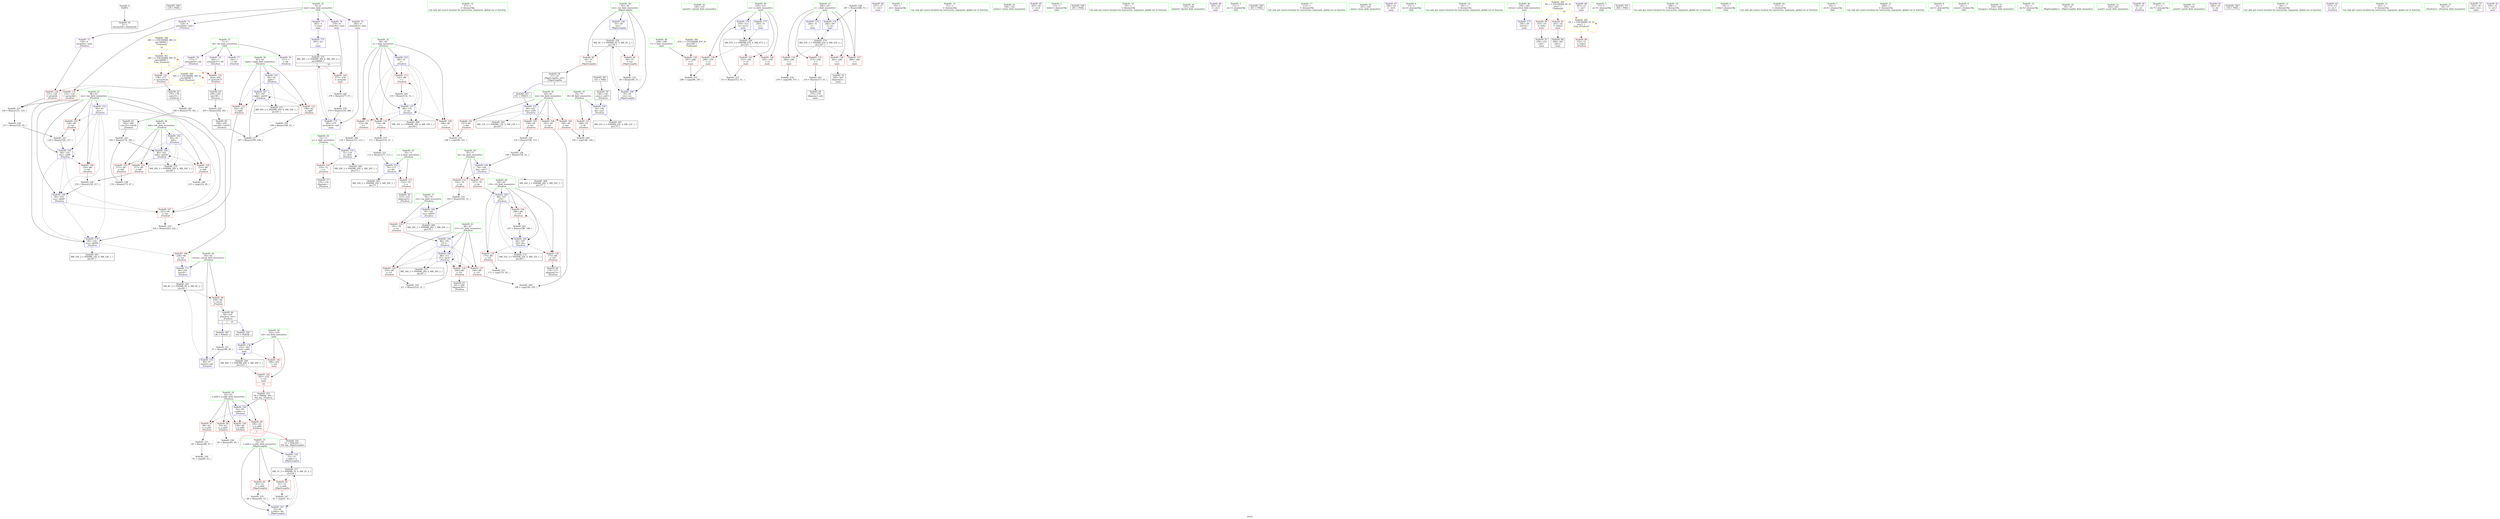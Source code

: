 digraph "SVFG" {
	label="SVFG";

	Node0x556fbc0feec0 [shape=record,color=grey,label="{NodeID: 0\nNullPtr}"];
	Node0x556fbc0feec0 -> Node0x556fbc1234c0[style=solid];
	Node0x556fbc1562d0 [shape=record,color=black,label="{NodeID: 346\n139 = PHI()\n}"];
	Node0x556fbc13d010 [shape=record,color=black,label="{NodeID: 263\nMR_14V_2 = PHI(MR_14V_8, MR_14V_1, )\npts\{67 \}\n}"];
	Node0x556fbc122000 [shape=record,color=red,label="{NodeID: 97\n89\<--62\n\<--a.addr\n_Z5solvex\n}"];
	Node0x556fbc122000 -> Node0x556fbc12f530[style=solid];
	Node0x556fbc120090 [shape=record,color=green,label="{NodeID: 14\n47\<--1\n\<--dummyObj\nCan only get source location for instruction, argument, global var or function.}"];
	Node0x556fbc122b60 [shape=record,color=red,label="{NodeID: 111\n115\<--68\n\<--i\n_Z5solvex\n}"];
	Node0x556fbc122b60 -> Node0x556fbc1305b0[style=solid];
	Node0x556fbc120e30 [shape=record,color=green,label="{NodeID: 28\n60\<--61\nretval\<--retval_field_insensitive\n_Z5solvex\n}"];
	Node0x556fbc120e30 -> Node0x556fbc121f30[style=solid];
	Node0x556fbc120e30 -> Node0x556fbc129310[style=solid];
	Node0x556fbc120e30 -> Node0x556fbc12a420[style=solid];
	Node0x556fbc127ec0 [shape=record,color=red,label="{NodeID: 125\n175\<--84\n\<--i19\n_Z5solvex\n}"];
	Node0x556fbc127ec0 -> Node0x556fbc1239d0[style=solid];
	Node0x556fbc121990 [shape=record,color=green,label="{NodeID: 42\n140\<--141\nsprintf\<--sprintf_field_insensitive\n}"];
	Node0x556fbc12e4b0 [shape=record,color=grey,label="{NodeID: 222\n112 = Binary(111, 113, )\n}"];
	Node0x556fbc12e4b0 -> Node0x556fbc129650[style=solid];
	Node0x556fbc128a20 [shape=record,color=red,label="{NodeID: 139\n296\<--250\n\<--cs\nmain\n}"];
	Node0x556fbc128a20 -> Node0x556fbc131030[style=solid];
	Node0x556fbc123690 [shape=record,color=black,label="{NodeID: 56\n31\<--54\n_Z9getLengthx_ret\<--\n_Z9getLengthx\n|{<s0>2}}"];
	Node0x556fbc123690:s0 -> Node0x556fbbe4d1a0[style=solid,color=blue];
	Node0x556fbc12f9b0 [shape=record,color=grey,label="{NodeID: 236\n287 = Binary(286, 51, )\n}"];
	Node0x556fbc12f9b0 -> Node0x556fbc12a830[style=solid];
	Node0x556fbc129580 [shape=record,color=blue,label="{NodeID: 153\n68\<--51\ni\<--\n_Z5solvex\n}"];
	Node0x556fbc129580 -> Node0x556fbc1229c0[style=dashed];
	Node0x556fbc129580 -> Node0x556fbc122a90[style=dashed];
	Node0x556fbc129580 -> Node0x556fbc122b60[style=dashed];
	Node0x556fbc129580 -> Node0x556fbc122c30[style=dashed];
	Node0x556fbc129580 -> Node0x556fbc1298c0[style=dashed];
	Node0x556fbc129580 -> Node0x556fbc13d510[style=dashed];
	Node0x556fbc1241f0 [shape=record,color=black,label="{NodeID: 70\n282\<--281\nidxprom2\<--\nmain\n}"];
	Node0x556fbc130eb0 [shape=record,color=grey,label="{NodeID: 250\n91 = cmp(90, 43, )\n}"];
	Node0x556fbc12a0e0 [shape=record,color=blue,label="{NodeID: 167\n82\<--207\nright\<--add41\n_Z5solvex\n}"];
	Node0x556fbc12a0e0 -> Node0x556fbc127c50[style=dashed];
	Node0x556fbc12a0e0 -> Node0x556fbc127d20[style=dashed];
	Node0x556fbc12a0e0 -> Node0x556fbc12a0e0[style=dashed];
	Node0x556fbc12a0e0 -> Node0x556fbc13fc10[style=dashed];
	Node0x556fbc124d50 [shape=record,color=purple,label="{NodeID: 84\n257\<--17\n\<--.str.3\nmain\n}"];
	Node0x556fbc0fed00 [shape=record,color=green,label="{NodeID: 1\n10\<--1\n.str\<--dummyObj\nGlob }"];
	Node0x556fbc1563a0 [shape=record,color=black,label="{NodeID: 347\n143 = PHI()\n}"];
	Node0x556fbc1563a0 -> Node0x556fbc123900[style=solid];
	Node0x556fbc13d510 [shape=record,color=black,label="{NodeID: 264\nMR_16V_2 = PHI(MR_16V_4, MR_16V_1, )\npts\{69 \}\n}"];
	Node0x556fbc1220d0 [shape=record,color=red,label="{NodeID: 98\n93\<--62\n\<--a.addr\n_Z5solvex\n}"];
	Node0x556fbc1220d0 -> Node0x556fbc12f0b0[style=solid];
	Node0x556fbc120190 [shape=record,color=green,label="{NodeID: 15\n51\<--1\n\<--dummyObj\nCan only get source location for instruction, argument, global var or function.}"];
	Node0x556fbc122c30 [shape=record,color=red,label="{NodeID: 112\n132\<--68\n\<--i\n_Z5solvex\n}"];
	Node0x556fbc122c30 -> Node0x556fbc12eab0[style=solid];
	Node0x556fbc120f00 [shape=record,color=green,label="{NodeID: 29\n62\<--63\na.addr\<--a.addr_field_insensitive\n_Z5solvex\n}"];
	Node0x556fbc120f00 -> Node0x556fbc122000[style=solid];
	Node0x556fbc120f00 -> Node0x556fbc1220d0[style=solid];
	Node0x556fbc120f00 -> Node0x556fbc1221a0[style=solid];
	Node0x556fbc120f00 -> Node0x556fbc122270[style=solid];
	Node0x556fbc120f00 -> Node0x556fbc129240[style=solid];
	Node0x556fbc127f90 [shape=record,color=red,label="{NodeID: 126\n186\<--84\n\<--i19\n_Z5solvex\n}"];
	Node0x556fbc127f90 -> Node0x556fbc1302b0[style=solid];
	Node0x556fbc121a90 [shape=record,color=green,label="{NodeID: 43\n144\<--145\nstrlen\<--strlen_field_insensitive\n}"];
	Node0x556fbc12e630 [shape=record,color=grey,label="{NodeID: 223\n313 = Binary(312, 51, )\n}"];
	Node0x556fbc12e630 -> Node0x556fbc12aaa0[style=solid];
	Node0x556fbc128af0 [shape=record,color=red,label="{NodeID: 140\n305\<--250\n\<--cs\nmain\n}"];
	Node0x556fbc123760 [shape=record,color=black,label="{NodeID: 57\n119\<--118\nidxprom\<--\n_Z5solvex\n}"];
	Node0x556fbc12fb30 [shape=record,color=grey,label="{NodeID: 237\n111 = Binary(110, 51, )\n}"];
	Node0x556fbc12fb30 -> Node0x556fbc12e4b0[style=solid];
	Node0x556fbc129650 [shape=record,color=blue,label="{NodeID: 154\n70\<--112\nx\<--div\n_Z5solvex\n}"];
	Node0x556fbc129650 -> Node0x556fbc122d00[style=dashed];
	Node0x556fbc129650 -> Node0x556fbc129650[style=dashed];
	Node0x556fbc129650 -> Node0x556fbc13da10[style=dashed];
	Node0x556fbc1242c0 [shape=record,color=purple,label="{NodeID: 71\n120\<--4\narrayidx\<--nine\n_Z5solvex\n}"];
	Node0x556fbc1242c0 -> Node0x556fbc1282d0[style=solid];
	Node0x556fbc131030 [shape=record,color=grey,label="{NodeID: 251\n298 = cmp(296, 297, )\n}"];
	Node0x556fbc12a1b0 [shape=record,color=blue,label="{NodeID: 168\n86\<--211\ni31\<--inc43\n_Z5solvex\n}"];
	Node0x556fbc12a1b0 -> Node0x556fbc128060[style=dashed];
	Node0x556fbc12a1b0 -> Node0x556fbc128130[style=dashed];
	Node0x556fbc12a1b0 -> Node0x556fbc128200[style=dashed];
	Node0x556fbc12a1b0 -> Node0x556fbc12a1b0[style=dashed];
	Node0x556fbc12a1b0 -> Node0x556fbc140610[style=dashed];
	Node0x556fbc124e20 [shape=record,color=purple,label="{NodeID: 85\n262\<--20\n\<--.str.4\nmain\n}"];
	Node0x556fbc111cb0 [shape=record,color=green,label="{NodeID: 2\n12\<--1\nstderr\<--dummyObj\nGlob }"];
	Node0x556fbc156470 [shape=record,color=black,label="{NodeID: 348\n291 = PHI()\n}"];
	Node0x556fbc13da10 [shape=record,color=black,label="{NodeID: 265\nMR_18V_2 = PHI(MR_18V_3, MR_18V_1, )\npts\{71 \}\n}"];
	Node0x556fbc1221a0 [shape=record,color=red,label="{NodeID: 99\n100\<--62\n\<--a.addr\n_Z5solvex\n|{<s0>2}}"];
	Node0x556fbc1221a0:s0 -> Node0x556fbc1568e0[style=solid,color=red];
	Node0x556fbc120290 [shape=record,color=green,label="{NodeID: 16\n95\<--1\n\<--dummyObj\nCan only get source location for instruction, argument, global var or function.}"];
	Node0x556fbc122d00 [shape=record,color=red,label="{NodeID: 113\n122\<--70\n\<--x\n_Z5solvex\n}"];
	Node0x556fbc122d00 -> Node0x556fbc123830[style=solid];
	Node0x556fbc120fd0 [shape=record,color=green,label="{NodeID: 30\n64\<--65\nlen\<--len_field_insensitive\n_Z5solvex\n}"];
	Node0x556fbc120fd0 -> Node0x556fbc122340[style=solid];
	Node0x556fbc120fd0 -> Node0x556fbc122410[style=solid];
	Node0x556fbc120fd0 -> Node0x556fbc1224e0[style=solid];
	Node0x556fbc120fd0 -> Node0x556fbc1225b0[style=solid];
	Node0x556fbc120fd0 -> Node0x556fbc1293e0[style=solid];
	Node0x556fbc128060 [shape=record,color=red,label="{NodeID: 127\n194\<--86\n\<--i31\n_Z5solvex\n}"];
	Node0x556fbc128060 -> Node0x556fbc130d30[style=solid];
	Node0x556fbc121b90 [shape=record,color=green,label="{NodeID: 44\n155\<--156\nfprintf\<--fprintf_field_insensitive\n}"];
	Node0x556fbc12e7b0 [shape=record,color=grey,label="{NodeID: 224\n199 = Binary(198, 47, )\n}"];
	Node0x556fbc12e7b0 -> Node0x556fbc12dd30[style=solid];
	Node0x556fbc128bc0 [shape=record,color=red,label="{NodeID: 141\n312\<--250\n\<--cs\nmain\n}"];
	Node0x556fbc128bc0 -> Node0x556fbc12e630[style=solid];
	Node0x556fbc123830 [shape=record,color=black,label="{NodeID: 58\n123\<--122\nidxprom5\<--\n_Z5solvex\n}"];
	Node0x556fbc12fcb0 [shape=record,color=grey,label="{NodeID: 238\n174 = Binary(173, 47, )\n}"];
	Node0x556fbc12fcb0 -> Node0x556fbc130430[style=solid];
	Node0x556fbc129720 [shape=record,color=blue,label="{NodeID: 155\n72\<--116\ny\<--div4\n_Z5solvex\n}"];
	Node0x556fbc129720 -> Node0x556fbc122dd0[style=dashed];
	Node0x556fbc129720 -> Node0x556fbc129720[style=dashed];
	Node0x556fbc129720 -> Node0x556fbc13df10[style=dashed];
	Node0x556fbc124390 [shape=record,color=purple,label="{NodeID: 72\n124\<--4\narrayidx6\<--nine\n_Z5solvex\n}"];
	Node0x556fbc124390 -> Node0x556fbc1283a0[style=solid];
	Node0x556fbc126760 [shape=record,color=grey,label="{NodeID: 252\n108 = cmp(106, 107, )\n}"];
	Node0x556fbc12a280 [shape=record,color=blue,label="{NodeID: 169\n66\<--219\nres\<--add47\n_Z5solvex\n}"];
	Node0x556fbc12a280 -> Node0x556fbc122820[style=dashed];
	Node0x556fbc12a280 -> Node0x556fbc12a350[style=dashed];
	Node0x556fbc124ef0 [shape=record,color=purple,label="{NodeID: 86\n263\<--22\n\<--.str.5\nmain\n}"];
	Node0x556fbc111d40 [shape=record,color=green,label="{NodeID: 3\n13\<--1\n.str.1\<--dummyObj\nGlob }"];
	Node0x556fbc156540 [shape=record,color=black,label="{NodeID: 349\n301 = PHI()\n}"];
	Node0x556fbc13df10 [shape=record,color=black,label="{NodeID: 266\nMR_20V_2 = PHI(MR_20V_3, MR_20V_1, )\npts\{73 \}\n}"];
	Node0x556fbc122270 [shape=record,color=red,label="{NodeID: 100\n136\<--62\n\<--a.addr\n_Z5solvex\n}"];
	Node0x556fbc120390 [shape=record,color=green,label="{NodeID: 17\n113\<--1\n\<--dummyObj\nCan only get source location for instruction, argument, global var or function.}"];
	Node0x556fbc122dd0 [shape=record,color=red,label="{NodeID: 114\n118\<--72\n\<--y\n_Z5solvex\n}"];
	Node0x556fbc122dd0 -> Node0x556fbc123760[style=solid];
	Node0x556fbc1210a0 [shape=record,color=green,label="{NodeID: 31\n66\<--67\nres\<--res_field_insensitive\n_Z5solvex\n}"];
	Node0x556fbc1210a0 -> Node0x556fbc122680[style=solid];
	Node0x556fbc1210a0 -> Node0x556fbc122750[style=solid];
	Node0x556fbc1210a0 -> Node0x556fbc122820[style=solid];
	Node0x556fbc1210a0 -> Node0x556fbc1228f0[style=solid];
	Node0x556fbc1210a0 -> Node0x556fbc1294b0[style=solid];
	Node0x556fbc1210a0 -> Node0x556fbc1297f0[style=solid];
	Node0x556fbc1210a0 -> Node0x556fbc12a280[style=solid];
	Node0x556fbc1210a0 -> Node0x556fbc12a350[style=solid];
	Node0x556fbc128130 [shape=record,color=red,label="{NodeID: 128\n200\<--86\n\<--i31\n_Z5solvex\n}"];
	Node0x556fbc128130 -> Node0x556fbc123c40[style=solid];
	Node0x556fbc121c90 [shape=record,color=green,label="{NodeID: 45\n241\<--242\nmain\<--main_field_insensitive\n}"];
	Node0x556fbc145890 [shape=record,color=yellow,style=double,label="{NodeID: 308\n38V_1 = ENCHI(MR_38V_0)\npts\{90000 \}\nFun[main]|{<s0>10}}"];
	Node0x556fbc145890:s0 -> Node0x556fbc145240[style=dashed,color=red];
	Node0x556fbc12e930 [shape=record,color=grey,label="{NodeID: 225\n129 = Binary(128, 127, )\n}"];
	Node0x556fbc12e930 -> Node0x556fbc1297f0[style=solid];
	Node0x556fbc128c90 [shape=record,color=red,label="{NodeID: 142\n302\<--252\n\<--sol\nmain\n|{<s0>10}}"];
	Node0x556fbc128c90:s0 -> Node0x556fbc156a50[style=solid,color=red];
	Node0x556fbc123900 [shape=record,color=black,label="{NodeID: 59\n146\<--143\nconv\<--call11\n_Z5solvex\n}"];
	Node0x556fbc123900 -> Node0x556fbc129990[style=solid];
	Node0x556fbc12fe30 [shape=record,color=grey,label="{NodeID: 239\n279 = Binary(278, 280, )\n}"];
	Node0x556fbc12fe30 -> Node0x556fbc12a760[style=solid];
	Node0x556fbc1297f0 [shape=record,color=blue,label="{NodeID: 156\n66\<--129\nres\<--add9\n_Z5solvex\n}"];
	Node0x556fbc1297f0 -> Node0x556fbc122680[style=dashed];
	Node0x556fbc1297f0 -> Node0x556fbc122750[style=dashed];
	Node0x556fbc1297f0 -> Node0x556fbc122820[style=dashed];
	Node0x556fbc1297f0 -> Node0x556fbc1297f0[style=dashed];
	Node0x556fbc1297f0 -> Node0x556fbc12a280[style=dashed];
	Node0x556fbc1297f0 -> Node0x556fbc12a350[style=dashed];
	Node0x556fbc124460 [shape=record,color=purple,label="{NodeID: 73\n265\<--4\n\<--nine\nmain\n}"];
	Node0x556fbc124460 -> Node0x556fbc12a5c0[style=solid];
	Node0x556fbc1268e0 [shape=record,color=grey,label="{NodeID: 253\n171 = cmp(170, 39, )\n}"];
	Node0x556fbc12a350 [shape=record,color=blue,label="{NodeID: 170\n66\<--224\nres\<--add49\n_Z5solvex\n}"];
	Node0x556fbc12a350 -> Node0x556fbc1228f0[style=dashed];
	Node0x556fbc12a350 -> Node0x556fbc13d010[style=dashed];
	Node0x556fbc124fc0 [shape=record,color=purple,label="{NodeID: 87\n290\<--25\n\<--.str.6\nmain\n}"];
	Node0x556fbc110510 [shape=record,color=green,label="{NodeID: 4\n15\<--1\n.str.2\<--dummyObj\nGlob }"];
	Node0x556fbc156610 [shape=record,color=black,label="{NodeID: 350\n303 = PHI(58, )\n}"];
	Node0x556fbc156610 -> Node0x556fbc12a9d0[style=solid];
	Node0x556fbc13e410 [shape=record,color=black,label="{NodeID: 267\nMR_22V_2 = PHI(MR_22V_3, MR_22V_1, )\npts\{75 \}\n}"];
	Node0x556fbc122340 [shape=record,color=red,label="{NodeID: 101\n107\<--64\n\<--len\n_Z5solvex\n}"];
	Node0x556fbc122340 -> Node0x556fbc126760[style=solid];
	Node0x556fbc120490 [shape=record,color=green,label="{NodeID: 18\n181\<--1\n\<--dummyObj\nCan only get source location for instruction, argument, global var or function.}"];
	Node0x556fbc122ea0 [shape=record,color=red,label="{NodeID: 115\n148\<--74\n\<--lll\n_Z5solvex\n}"];
	Node0x556fbc122ea0 -> Node0x556fbc130bb0[style=solid];
	Node0x556fbc121170 [shape=record,color=green,label="{NodeID: 32\n68\<--69\ni\<--i_field_insensitive\n_Z5solvex\n}"];
	Node0x556fbc121170 -> Node0x556fbc1229c0[style=solid];
	Node0x556fbc121170 -> Node0x556fbc122a90[style=solid];
	Node0x556fbc121170 -> Node0x556fbc122b60[style=solid];
	Node0x556fbc121170 -> Node0x556fbc122c30[style=solid];
	Node0x556fbc121170 -> Node0x556fbc129580[style=solid];
	Node0x556fbc121170 -> Node0x556fbc1298c0[style=solid];
	Node0x556fbc128200 [shape=record,color=red,label="{NodeID: 129\n210\<--86\n\<--i31\n_Z5solvex\n}"];
	Node0x556fbc128200 -> Node0x556fbc12dbb0[style=solid];
	Node0x556fbc121d90 [shape=record,color=green,label="{NodeID: 46\n244\<--245\nretval\<--retval_field_insensitive\nmain\n}"];
	Node0x556fbc121d90 -> Node0x556fbc12a4f0[style=solid];
	Node0x556fbc145970 [shape=record,color=yellow,style=double,label="{NodeID: 309\n6V_1 = ENCHI(MR_6V_0)\npts\{1 \}\nFun[main]|{|<s2>10}}"];
	Node0x556fbc145970 -> Node0x556fbc125230[style=dashed];
	Node0x556fbc145970 -> Node0x556fbc125300[style=dashed];
	Node0x556fbc145970:s2 -> Node0x556fbc144410[style=dashed,color=red];
	Node0x556fbc12eab0 [shape=record,color=grey,label="{NodeID: 226\n133 = Binary(132, 51, )\n}"];
	Node0x556fbc12eab0 -> Node0x556fbc1298c0[style=solid];
	Node0x556fbc128d60 [shape=record,color=red,label="{NodeID: 143\n306\<--252\n\<--sol\nmain\n}"];
	Node0x556fbc1239d0 [shape=record,color=black,label="{NodeID: 60\n176\<--175\nidxprom23\<--\n_Z5solvex\n}"];
	Node0x556fbc12ffb0 [shape=record,color=grey,label="{NodeID: 240\n278 = Binary(277, 47, )\n}"];
	Node0x556fbc12ffb0 -> Node0x556fbc12fe30[style=solid];
	Node0x556fbc1298c0 [shape=record,color=blue,label="{NodeID: 157\n68\<--133\ni\<--inc\n_Z5solvex\n}"];
	Node0x556fbc1298c0 -> Node0x556fbc1229c0[style=dashed];
	Node0x556fbc1298c0 -> Node0x556fbc122a90[style=dashed];
	Node0x556fbc1298c0 -> Node0x556fbc122b60[style=dashed];
	Node0x556fbc1298c0 -> Node0x556fbc122c30[style=dashed];
	Node0x556fbc1298c0 -> Node0x556fbc1298c0[style=dashed];
	Node0x556fbc1298c0 -> Node0x556fbc13d510[style=dashed];
	Node0x556fbc124530 [shape=record,color=purple,label="{NodeID: 74\n276\<--4\narrayidx\<--nine\nmain\n}"];
	Node0x556fbc124530 -> Node0x556fbc128e30[style=solid];
	Node0x556fbc126a60 [shape=record,color=grey,label="{NodeID: 254\n270 = cmp(269, 271, )\n}"];
	Node0x556fbc12a420 [shape=record,color=blue,label="{NodeID: 171\n60\<--226\nretval\<--\n_Z5solvex\n}"];
	Node0x556fbc12a420 -> Node0x556fbc13c610[style=dashed];
	Node0x556fbc125090 [shape=record,color=purple,label="{NodeID: 88\n307\<--27\n\<--.str.7\nmain\n}"];
	Node0x556fbc1105a0 [shape=record,color=green,label="{NodeID: 5\n17\<--1\n.str.3\<--dummyObj\nGlob }"];
	Node0x556fbc156810 [shape=record,color=black,label="{NodeID: 351\n308 = PHI()\n}"];
	Node0x556fbc13f120 [shape=record,color=black,label="{NodeID: 268\nMR_24V_2 = PHI(MR_24V_3, MR_24V_1, )\npts\{77 \}\n}"];
	Node0x556fbc122410 [shape=record,color=red,label="{NodeID: 102\n149\<--64\n\<--len\n_Z5solvex\n}"];
	Node0x556fbc122410 -> Node0x556fbc130bb0[style=solid];
	Node0x556fbc120590 [shape=record,color=green,label="{NodeID: 19\n188\<--1\n\<--dummyObj\nCan only get source location for instruction, argument, global var or function.}"];
	Node0x556fbc127770 [shape=record,color=red,label="{NodeID: 116\n162\<--76\n\<--lm\n_Z5solvex\n}"];
	Node0x556fbc127770 -> Node0x556fbc12f230[style=solid];
	Node0x556fbc121240 [shape=record,color=green,label="{NodeID: 33\n70\<--71\nx\<--x_field_insensitive\n_Z5solvex\n}"];
	Node0x556fbc121240 -> Node0x556fbc122d00[style=solid];
	Node0x556fbc121240 -> Node0x556fbc129650[style=solid];
	Node0x556fbc1282d0 [shape=record,color=red,label="{NodeID: 130\n121\<--120\n\<--arrayidx\n_Z5solvex\n}"];
	Node0x556fbc1282d0 -> Node0x556fbc12ec30[style=solid];
	Node0x556fbc121e60 [shape=record,color=green,label="{NodeID: 47\n246\<--247\ni\<--i_field_insensitive\nmain\n}"];
	Node0x556fbc121e60 -> Node0x556fbc128610[style=solid];
	Node0x556fbc121e60 -> Node0x556fbc1286e0[style=solid];
	Node0x556fbc121e60 -> Node0x556fbc1287b0[style=solid];
	Node0x556fbc121e60 -> Node0x556fbc128880[style=solid];
	Node0x556fbc121e60 -> Node0x556fbc12a690[style=solid];
	Node0x556fbc121e60 -> Node0x556fbc12a830[style=solid];
	Node0x556fbc12ec30 [shape=record,color=grey,label="{NodeID: 227\n126 = Binary(121, 125, )\n}"];
	Node0x556fbc12ec30 -> Node0x556fbc12ef30[style=solid];
	Node0x556fbc128e30 [shape=record,color=red,label="{NodeID: 144\n277\<--276\n\<--arrayidx\nmain\n}"];
	Node0x556fbc128e30 -> Node0x556fbc12ffb0[style=solid];
	Node0x556fbc123aa0 [shape=record,color=black,label="{NodeID: 61\n179\<--178\nconv25\<--\n_Z5solvex\n}"];
	Node0x556fbc123aa0 -> Node0x556fbc130730[style=solid];
	Node0x556fbc130130 [shape=record,color=grey,label="{NodeID: 241\n274 = Binary(273, 51, )\n}"];
	Node0x556fbc130130 -> Node0x556fbc124120[style=solid];
	Node0x556fbc129990 [shape=record,color=blue,label="{NodeID: 158\n74\<--146\nlll\<--conv\n_Z5solvex\n}"];
	Node0x556fbc129990 -> Node0x556fbc122ea0[style=dashed];
	Node0x556fbc129990 -> Node0x556fbc13e410[style=dashed];
	Node0x556fbc124600 [shape=record,color=purple,label="{NodeID: 75\n283\<--4\narrayidx3\<--nine\nmain\n}"];
	Node0x556fbc124600 -> Node0x556fbc12a760[style=solid];
	Node0x556fbc12a4f0 [shape=record,color=blue,label="{NodeID: 172\n244\<--39\nretval\<--\nmain\n}"];
	Node0x556fbc125160 [shape=record,color=red,label="{NodeID: 89\n152\<--12\n\<--stderr\n_Z5solvex\n}"];
	Node0x556fbc11f180 [shape=record,color=green,label="{NodeID: 6\n19\<--1\nstdin\<--dummyObj\nGlob }"];
	Node0x556fbc1568e0 [shape=record,color=black,label="{NodeID: 352\n32 = PHI(100, )\n0th arg _Z9getLengthx }"];
	Node0x556fbc1568e0 -> Node0x556fbc128f00[style=solid];
	Node0x556fbc13f210 [shape=record,color=black,label="{NodeID: 269\nMR_26V_2 = PHI(MR_26V_3, MR_26V_1, )\npts\{79 \}\n}"];
	Node0x556fbc1224e0 [shape=record,color=red,label="{NodeID: 103\n158\<--64\n\<--len\n_Z5solvex\n}"];
	Node0x556fbc1224e0 -> Node0x556fbc12edb0[style=solid];
	Node0x556fbc120690 [shape=record,color=green,label="{NodeID: 20\n271\<--1\n\<--dummyObj\nCan only get source location for instruction, argument, global var or function.}"];
	Node0x556fbc127840 [shape=record,color=red,label="{NodeID: 117\n167\<--76\n\<--lm\n_Z5solvex\n}"];
	Node0x556fbc127840 -> Node0x556fbc129da0[style=solid];
	Node0x556fbc121310 [shape=record,color=green,label="{NodeID: 34\n72\<--73\ny\<--y_field_insensitive\n_Z5solvex\n}"];
	Node0x556fbc121310 -> Node0x556fbc122dd0[style=solid];
	Node0x556fbc121310 -> Node0x556fbc129720[style=solid];
	Node0x556fbc1283a0 [shape=record,color=red,label="{NodeID: 131\n125\<--124\n\<--arrayidx6\n_Z5solvex\n}"];
	Node0x556fbc1283a0 -> Node0x556fbc12ec30[style=solid];
	Node0x556fbc122f50 [shape=record,color=green,label="{NodeID: 48\n248\<--249\nT\<--T_field_insensitive\nmain\n}"];
	Node0x556fbc122f50 -> Node0x556fbc128950[style=solid];
	Node0x556fbc12edb0 [shape=record,color=grey,label="{NodeID: 228\n159 = Binary(158, 113, )\n}"];
	Node0x556fbc12edb0 -> Node0x556fbc12f6b0[style=solid];
	Node0x556fbc128f00 [shape=record,color=blue,label="{NodeID: 145\n33\<--32\nx.addr\<--x\n_Z9getLengthx\n}"];
	Node0x556fbc128f00 -> Node0x556fbc13b210[style=dashed];
	Node0x556fbc123b70 [shape=record,color=black,label="{NodeID: 62\n182\<--180\nconv27\<--sub26\n_Z5solvex\n}"];
	Node0x556fbc123b70 -> Node0x556fbc130430[style=solid];
	Node0x556fbc1302b0 [shape=record,color=grey,label="{NodeID: 242\n187 = Binary(186, 188, )\n}"];
	Node0x556fbc1302b0 -> Node0x556fbc129f40[style=solid];
	Node0x556fbc129a60 [shape=record,color=blue,label="{NodeID: 159\n76\<--160\nlm\<--sub17\n_Z5solvex\n}"];
	Node0x556fbc129a60 -> Node0x556fbc127770[style=dashed];
	Node0x556fbc129a60 -> Node0x556fbc127840[style=dashed];
	Node0x556fbc129a60 -> Node0x556fbc13f120[style=dashed];
	Node0x556fbc1246d0 [shape=record,color=purple,label="{NodeID: 76\n137\<--7\n\<--dd\n_Z5solvex\n}"];
	Node0x556fbc12a5c0 [shape=record,color=blue,label="{NodeID: 173\n265\<--43\n\<--\nmain\n}"];
	Node0x556fbc12a5c0 -> Node0x556fbc141010[style=dashed];
	Node0x556fbc125230 [shape=record,color=red,label="{NodeID: 90\n255\<--19\n\<--stdin\nmain\n}"];
	Node0x556fbc125230 -> Node0x556fbc123f80[style=solid];
	Node0x556fbc11f210 [shape=record,color=green,label="{NodeID: 7\n20\<--1\n.str.4\<--dummyObj\nGlob }"];
	Node0x556fbc156a50 [shape=record,color=black,label="{NodeID: 353\n59 = PHI(94, 302, )\n0th arg _Z5solvex }"];
	Node0x556fbc156a50 -> Node0x556fbc129240[style=solid];
	Node0x556fbc13f710 [shape=record,color=black,label="{NodeID: 270\nMR_28V_2 = PHI(MR_28V_4, MR_28V_1, )\npts\{81 \}\n}"];
	Node0x556fbc1225b0 [shape=record,color=red,label="{NodeID: 104\n195\<--64\n\<--len\n_Z5solvex\n}"];
	Node0x556fbc1225b0 -> Node0x556fbc130d30[style=solid];
	Node0x556fbc120790 [shape=record,color=green,label="{NodeID: 21\n280\<--1\n\<--dummyObj\nCan only get source location for instruction, argument, global var or function.}"];
	Node0x556fbc127910 [shape=record,color=red,label="{NodeID: 118\n191\<--78\n\<--rm\n_Z5solvex\n}"];
	Node0x556fbc127910 -> Node0x556fbc12a010[style=solid];
	Node0x556fbc1213e0 [shape=record,color=green,label="{NodeID: 35\n74\<--75\nlll\<--lll_field_insensitive\n_Z5solvex\n}"];
	Node0x556fbc1213e0 -> Node0x556fbc122ea0[style=solid];
	Node0x556fbc1213e0 -> Node0x556fbc129990[style=solid];
	Node0x556fbc128470 [shape=record,color=red,label="{NodeID: 132\n178\<--177\n\<--arrayidx24\n_Z5solvex\n}"];
	Node0x556fbc128470 -> Node0x556fbc123aa0[style=solid];
	Node0x556fbc123020 [shape=record,color=green,label="{NodeID: 49\n250\<--251\ncs\<--cs_field_insensitive\nmain\n}"];
	Node0x556fbc123020 -> Node0x556fbc128a20[style=solid];
	Node0x556fbc123020 -> Node0x556fbc128af0[style=solid];
	Node0x556fbc123020 -> Node0x556fbc128bc0[style=solid];
	Node0x556fbc123020 -> Node0x556fbc12a900[style=solid];
	Node0x556fbc123020 -> Node0x556fbc12aaa0[style=solid];
	Node0x556fbc12ef30 [shape=record,color=grey,label="{NodeID: 229\n127 = Binary(126, 95, )\n}"];
	Node0x556fbc12ef30 -> Node0x556fbc12e930[style=solid];
	Node0x556fbc128fd0 [shape=record,color=blue,label="{NodeID: 146\n35\<--39\nres\<--\n_Z9getLengthx\n}"];
	Node0x556fbc128fd0 -> Node0x556fbc13b710[style=dashed];
	Node0x556fbc123c40 [shape=record,color=black,label="{NodeID: 63\n201\<--200\nidxprom36\<--\n_Z5solvex\n}"];
	Node0x556fbc130430 [shape=record,color=grey,label="{NodeID: 243\n183 = Binary(174, 182, )\n}"];
	Node0x556fbc130430 -> Node0x556fbc129e70[style=solid];
	Node0x556fbc129b30 [shape=record,color=blue,label="{NodeID: 160\n78\<--163\nrm\<--add18\n_Z5solvex\n}"];
	Node0x556fbc129b30 -> Node0x556fbc127910[style=dashed];
	Node0x556fbc129b30 -> Node0x556fbc13f210[style=dashed];
	Node0x556fbc1247a0 [shape=record,color=purple,label="{NodeID: 77\n142\<--7\n\<--dd\n_Z5solvex\n}"];
	Node0x556fbc13b210 [shape=record,color=black,label="{NodeID: 257\nMR_2V_3 = PHI(MR_2V_4, MR_2V_2, )\npts\{34 \}\n}"];
	Node0x556fbc13b210 -> Node0x556fbc1253d0[style=dashed];
	Node0x556fbc13b210 -> Node0x556fbc1254a0[style=dashed];
	Node0x556fbc13b210 -> Node0x556fbc1290a0[style=dashed];
	Node0x556fbc12a690 [shape=record,color=blue,label="{NodeID: 174\n246\<--51\ni\<--\nmain\n}"];
	Node0x556fbc12a690 -> Node0x556fbc140b10[style=dashed];
	Node0x556fbc125300 [shape=record,color=red,label="{NodeID: 91\n261\<--24\n\<--stdout\nmain\n}"];
	Node0x556fbc125300 -> Node0x556fbc124050[style=solid];
	Node0x556fbc11f4c0 [shape=record,color=green,label="{NodeID: 8\n22\<--1\n.str.5\<--dummyObj\nGlob }"];
	Node0x556fbc13fc10 [shape=record,color=black,label="{NodeID: 271\nMR_30V_2 = PHI(MR_30V_4, MR_30V_1, )\npts\{83 \}\n}"];
	Node0x556fbc122680 [shape=record,color=red,label="{NodeID: 105\n128\<--66\n\<--res\n_Z5solvex\n}"];
	Node0x556fbc122680 -> Node0x556fbc12e930[style=solid];
	Node0x556fbc120890 [shape=record,color=green,label="{NodeID: 22\n4\<--6\nnine\<--nine_field_insensitive\nGlob }"];
	Node0x556fbc120890 -> Node0x556fbc1242c0[style=solid];
	Node0x556fbc120890 -> Node0x556fbc124390[style=solid];
	Node0x556fbc120890 -> Node0x556fbc124460[style=solid];
	Node0x556fbc120890 -> Node0x556fbc124530[style=solid];
	Node0x556fbc120890 -> Node0x556fbc124600[style=solid];
	Node0x556fbc144410 [shape=record,color=yellow,style=double,label="{NodeID: 285\n6V_1 = ENCHI(MR_6V_0)\npts\{1 \}\nFun[_Z5solvex]|{|<s1>1}}"];
	Node0x556fbc144410 -> Node0x556fbc125160[style=dashed];
	Node0x556fbc144410:s1 -> Node0x556fbc144410[style=dashed,color=red];
	Node0x556fbc1279e0 [shape=record,color=red,label="{NodeID: 119\n173\<--80\n\<--left\n_Z5solvex\n}"];
	Node0x556fbc1279e0 -> Node0x556fbc12fcb0[style=solid];
	Node0x556fbc1214b0 [shape=record,color=green,label="{NodeID: 36\n76\<--77\nlm\<--lm_field_insensitive\n_Z5solvex\n}"];
	Node0x556fbc1214b0 -> Node0x556fbc127770[style=solid];
	Node0x556fbc1214b0 -> Node0x556fbc127840[style=solid];
	Node0x556fbc1214b0 -> Node0x556fbc129a60[style=solid];
	Node0x556fbc12dbb0 [shape=record,color=grey,label="{NodeID: 216\n211 = Binary(210, 51, )\n}"];
	Node0x556fbc12dbb0 -> Node0x556fbc12a1b0[style=solid];
	Node0x556fbc128540 [shape=record,color=red,label="{NodeID: 133\n203\<--202\n\<--arrayidx37\n_Z5solvex\n}"];
	Node0x556fbc128540 -> Node0x556fbc123d10[style=solid];
	Node0x556fbc1230f0 [shape=record,color=green,label="{NodeID: 50\n252\<--253\nsol\<--sol_field_insensitive\nmain\n}"];
	Node0x556fbc1230f0 -> Node0x556fbc128c90[style=solid];
	Node0x556fbc1230f0 -> Node0x556fbc128d60[style=solid];
	Node0x556fbc1230f0 -> Node0x556fbc12a9d0[style=solid];
	Node0x556fbc12f0b0 [shape=record,color=grey,label="{NodeID: 230\n94 = Binary(93, 95, )\n|{<s0>1}}"];
	Node0x556fbc12f0b0:s0 -> Node0x556fbc156a50[style=solid,color=red];
	Node0x556fbc1290a0 [shape=record,color=blue,label="{NodeID: 147\n33\<--46\nx.addr\<--div\n_Z9getLengthx\n}"];
	Node0x556fbc1290a0 -> Node0x556fbc13b210[style=dashed];
	Node0x556fbc123d10 [shape=record,color=black,label="{NodeID: 64\n204\<--203\nconv38\<--\n_Z5solvex\n}"];
	Node0x556fbc123d10 -> Node0x556fbc12deb0[style=solid];
	Node0x556fbc1305b0 [shape=record,color=grey,label="{NodeID: 244\n116 = Binary(115, 113, )\n}"];
	Node0x556fbc1305b0 -> Node0x556fbc129720[style=solid];
	Node0x556fbc129c00 [shape=record,color=blue,label="{NodeID: 161\n82\<--43\nright\<--\n_Z5solvex\n}"];
	Node0x556fbc129c00 -> Node0x556fbc127c50[style=dashed];
	Node0x556fbc129c00 -> Node0x556fbc127d20[style=dashed];
	Node0x556fbc129c00 -> Node0x556fbc12a0e0[style=dashed];
	Node0x556fbc129c00 -> Node0x556fbc13fc10[style=dashed];
	Node0x556fbc124870 [shape=record,color=purple,label="{NodeID: 78\n177\<--7\narrayidx24\<--dd\n_Z5solvex\n}"];
	Node0x556fbc124870 -> Node0x556fbc128470[style=solid];
	Node0x556fbc13b710 [shape=record,color=black,label="{NodeID: 258\nMR_4V_3 = PHI(MR_4V_4, MR_4V_2, )\npts\{36 \}\n}"];
	Node0x556fbc13b710 -> Node0x556fbc125570[style=dashed];
	Node0x556fbc13b710 -> Node0x556fbc125640[style=dashed];
	Node0x556fbc13b710 -> Node0x556fbc129170[style=dashed];
	Node0x556fbc12a760 [shape=record,color=blue,label="{NodeID: 175\n283\<--279\narrayidx3\<--add\nmain\n}"];
	Node0x556fbc12a760 -> Node0x556fbc141010[style=dashed];
	Node0x556fbc1253d0 [shape=record,color=red,label="{NodeID: 92\n41\<--33\n\<--x.addr\n_Z9getLengthx\n}"];
	Node0x556fbc1253d0 -> Node0x556fbc130a30[style=solid];
	Node0x556fbc11f550 [shape=record,color=green,label="{NodeID: 9\n24\<--1\nstdout\<--dummyObj\nGlob }"];
	Node0x556fbc140110 [shape=record,color=black,label="{NodeID: 272\nMR_32V_2 = PHI(MR_32V_4, MR_32V_1, )\npts\{85 \}\n}"];
	Node0x556fbc122750 [shape=record,color=red,label="{NodeID: 106\n218\<--66\n\<--res\n_Z5solvex\n}"];
	Node0x556fbc122750 -> Node0x556fbc12e1b0[style=solid];
	Node0x556fbc120990 [shape=record,color=green,label="{NodeID: 23\n7\<--9\ndd\<--dd_field_insensitive\nGlob }"];
	Node0x556fbc120990 -> Node0x556fbc1246d0[style=solid];
	Node0x556fbc120990 -> Node0x556fbc1247a0[style=solid];
	Node0x556fbc120990 -> Node0x556fbc124870[style=solid];
	Node0x556fbc120990 -> Node0x556fbc124940[style=solid];
	Node0x556fbc127ab0 [shape=record,color=red,label="{NodeID: 120\n214\<--80\n\<--left\n_Z5solvex\n}"];
	Node0x556fbc127ab0 -> Node0x556fbc1308b0[style=solid];
	Node0x556fbc121580 [shape=record,color=green,label="{NodeID: 37\n78\<--79\nrm\<--rm_field_insensitive\n_Z5solvex\n}"];
	Node0x556fbc121580 -> Node0x556fbc127910[style=solid];
	Node0x556fbc121580 -> Node0x556fbc129b30[style=solid];
	Node0x556fbc145160 [shape=record,color=yellow,style=double,label="{NodeID: 300\n36V_1 = ENCHI(MR_36V_0)\npts\{60000 \}\nFun[_Z5solvex]|{|<s2>1}}"];
	Node0x556fbc145160 -> Node0x556fbc1282d0[style=dashed];
	Node0x556fbc145160 -> Node0x556fbc1283a0[style=dashed];
	Node0x556fbc145160:s2 -> Node0x556fbc145160[style=dashed,color=red];
	Node0x556fbc12dd30 [shape=record,color=grey,label="{NodeID: 217\n207 = Binary(199, 206, )\n}"];
	Node0x556fbc12dd30 -> Node0x556fbc12a0e0[style=solid];
	Node0x556fbc128610 [shape=record,color=red,label="{NodeID: 134\n269\<--246\n\<--i\nmain\n}"];
	Node0x556fbc128610 -> Node0x556fbc126a60[style=solid];
	Node0x556fbc1231c0 [shape=record,color=green,label="{NodeID: 51\n259\<--260\nfreopen\<--freopen_field_insensitive\n}"];
	Node0x556fbc12f230 [shape=record,color=grey,label="{NodeID: 231\n163 = Binary(162, 51, )\n}"];
	Node0x556fbc12f230 -> Node0x556fbc129b30[style=solid];
	Node0x556fbc129170 [shape=record,color=blue,label="{NodeID: 148\n35\<--50\nres\<--inc\n_Z9getLengthx\n}"];
	Node0x556fbc129170 -> Node0x556fbc13b710[style=dashed];
	Node0x556fbc123de0 [shape=record,color=black,label="{NodeID: 65\n206\<--205\nconv40\<--sub39\n_Z5solvex\n}"];
	Node0x556fbc123de0 -> Node0x556fbc12dd30[style=solid];
	Node0x556fbc130730 [shape=record,color=grey,label="{NodeID: 245\n180 = Binary(179, 181, )\n}"];
	Node0x556fbc130730 -> Node0x556fbc123b70[style=solid];
	Node0x556fbc129cd0 [shape=record,color=blue,label="{NodeID: 162\n80\<--43\nleft\<--\n_Z5solvex\n}"];
	Node0x556fbc129cd0 -> Node0x556fbc1279e0[style=dashed];
	Node0x556fbc129cd0 -> Node0x556fbc127ab0[style=dashed];
	Node0x556fbc129cd0 -> Node0x556fbc127b80[style=dashed];
	Node0x556fbc129cd0 -> Node0x556fbc129e70[style=dashed];
	Node0x556fbc129cd0 -> Node0x556fbc13f710[style=dashed];
	Node0x556fbc124940 [shape=record,color=purple,label="{NodeID: 79\n202\<--7\narrayidx37\<--dd\n_Z5solvex\n}"];
	Node0x556fbc124940 -> Node0x556fbc128540[style=solid];
	Node0x556fbc13bc10 [shape=record,color=black,label="{NodeID: 259\nMR_47V_3 = PHI(MR_47V_4, MR_47V_2, )\npts\{251 \}\n}"];
	Node0x556fbc13bc10 -> Node0x556fbc128a20[style=dashed];
	Node0x556fbc13bc10 -> Node0x556fbc128af0[style=dashed];
	Node0x556fbc13bc10 -> Node0x556fbc128bc0[style=dashed];
	Node0x556fbc13bc10 -> Node0x556fbc12aaa0[style=dashed];
	Node0x556fbc12a830 [shape=record,color=blue,label="{NodeID: 176\n246\<--287\ni\<--inc\nmain\n}"];
	Node0x556fbc12a830 -> Node0x556fbc140b10[style=dashed];
	Node0x556fbc1254a0 [shape=record,color=red,label="{NodeID: 93\n45\<--33\n\<--x.addr\n_Z9getLengthx\n}"];
	Node0x556fbc1254a0 -> Node0x556fbc12f830[style=solid];
	Node0x556fbc11f5e0 [shape=record,color=green,label="{NodeID: 10\n25\<--1\n.str.6\<--dummyObj\nGlob }"];
	Node0x556fbc140610 [shape=record,color=black,label="{NodeID: 273\nMR_34V_2 = PHI(MR_34V_4, MR_34V_1, )\npts\{87 \}\n}"];
	Node0x556fbc122820 [shape=record,color=red,label="{NodeID: 107\n223\<--66\n\<--res\n_Z5solvex\n}"];
	Node0x556fbc122820 -> Node0x556fbc12e030[style=solid];
	Node0x556fbc120a90 [shape=record,color=green,label="{NodeID: 24\n29\<--30\n_Z9getLengthx\<--_Z9getLengthx_field_insensitive\n}"];
	Node0x556fbc127b80 [shape=record,color=red,label="{NodeID: 121\n217\<--80\n\<--left\n_Z5solvex\n}"];
	Node0x556fbc127b80 -> Node0x556fbc12e1b0[style=solid];
	Node0x556fbc121650 [shape=record,color=green,label="{NodeID: 38\n80\<--81\nleft\<--left_field_insensitive\n_Z5solvex\n}"];
	Node0x556fbc121650 -> Node0x556fbc1279e0[style=solid];
	Node0x556fbc121650 -> Node0x556fbc127ab0[style=solid];
	Node0x556fbc121650 -> Node0x556fbc127b80[style=solid];
	Node0x556fbc121650 -> Node0x556fbc129cd0[style=solid];
	Node0x556fbc121650 -> Node0x556fbc129e70[style=solid];
	Node0x556fbc145240 [shape=record,color=yellow,style=double,label="{NodeID: 301\n38V_1 = ENCHI(MR_38V_0)\npts\{90000 \}\nFun[_Z5solvex]|{|<s2>1}}"];
	Node0x556fbc145240 -> Node0x556fbc128470[style=dashed];
	Node0x556fbc145240 -> Node0x556fbc128540[style=dashed];
	Node0x556fbc145240:s2 -> Node0x556fbc145240[style=dashed,color=red];
	Node0x556fbc12deb0 [shape=record,color=grey,label="{NodeID: 218\n205 = Binary(204, 181, )\n}"];
	Node0x556fbc12deb0 -> Node0x556fbc123de0[style=solid];
	Node0x556fbc1286e0 [shape=record,color=red,label="{NodeID: 135\n273\<--246\n\<--i\nmain\n}"];
	Node0x556fbc1286e0 -> Node0x556fbc130130[style=solid];
	Node0x556fbc1232c0 [shape=record,color=green,label="{NodeID: 52\n292\<--293\nscanf\<--scanf_field_insensitive\n}"];
	Node0x556fbc12f3b0 [shape=record,color=grey,label="{NodeID: 232\n50 = Binary(49, 51, )\n}"];
	Node0x556fbc12f3b0 -> Node0x556fbc129170[style=solid];
	Node0x556fbc129240 [shape=record,color=blue,label="{NodeID: 149\n62\<--59\na.addr\<--a\n_Z5solvex\n}"];
	Node0x556fbc129240 -> Node0x556fbc122000[style=dashed];
	Node0x556fbc129240 -> Node0x556fbc1220d0[style=dashed];
	Node0x556fbc129240 -> Node0x556fbc1221a0[style=dashed];
	Node0x556fbc129240 -> Node0x556fbc122270[style=dashed];
	Node0x556fbc123eb0 [shape=record,color=black,label="{NodeID: 66\n58\<--229\n_Z5solvex_ret\<--\n_Z5solvex\n|{<s0>1|<s1>10}}"];
	Node0x556fbc123eb0:s0 -> Node0x556fbc1561a0[style=solid,color=blue];
	Node0x556fbc123eb0:s1 -> Node0x556fbc156610[style=solid,color=blue];
	Node0x556fbc1308b0 [shape=record,color=grey,label="{NodeID: 246\n215 = cmp(214, 95, )\n}"];
	Node0x556fbc129da0 [shape=record,color=blue,label="{NodeID: 163\n84\<--167\ni19\<--\n_Z5solvex\n}"];
	Node0x556fbc129da0 -> Node0x556fbc127df0[style=dashed];
	Node0x556fbc129da0 -> Node0x556fbc127ec0[style=dashed];
	Node0x556fbc129da0 -> Node0x556fbc127f90[style=dashed];
	Node0x556fbc129da0 -> Node0x556fbc129f40[style=dashed];
	Node0x556fbc129da0 -> Node0x556fbc140110[style=dashed];
	Node0x556fbc124a10 [shape=record,color=purple,label="{NodeID: 80\n138\<--10\n\<--.str\n_Z5solvex\n}"];
	Node0x556fbbe4d1a0 [shape=record,color=black,label="{NodeID: 343\n101 = PHI(31, )\n}"];
	Node0x556fbbe4d1a0 -> Node0x556fbc1293e0[style=solid];
	Node0x556fbc13c110 [shape=record,color=black,label="{NodeID: 260\nMR_49V_2 = PHI(MR_49V_3, MR_49V_1, )\npts\{253 \}\n}"];
	Node0x556fbc13c110 -> Node0x556fbc128c90[style=dashed];
	Node0x556fbc13c110 -> Node0x556fbc12a9d0[style=dashed];
	Node0x556fbc12a900 [shape=record,color=blue,label="{NodeID: 177\n250\<--51\ncs\<--\nmain\n}"];
	Node0x556fbc12a900 -> Node0x556fbc13bc10[style=dashed];
	Node0x556fbc125570 [shape=record,color=red,label="{NodeID: 94\n49\<--35\n\<--res\n_Z9getLengthx\n}"];
	Node0x556fbc125570 -> Node0x556fbc12f3b0[style=solid];
	Node0x556fbc11feb0 [shape=record,color=green,label="{NodeID: 11\n27\<--1\n.str.7\<--dummyObj\nGlob }"];
	Node0x556fbc140b10 [shape=record,color=black,label="{NodeID: 274\nMR_43V_3 = PHI(MR_43V_4, MR_43V_2, )\npts\{247 \}\n}"];
	Node0x556fbc140b10 -> Node0x556fbc128610[style=dashed];
	Node0x556fbc140b10 -> Node0x556fbc1286e0[style=dashed];
	Node0x556fbc140b10 -> Node0x556fbc1287b0[style=dashed];
	Node0x556fbc140b10 -> Node0x556fbc128880[style=dashed];
	Node0x556fbc140b10 -> Node0x556fbc12a830[style=dashed];
	Node0x556fbc1228f0 [shape=record,color=red,label="{NodeID: 108\n226\<--66\n\<--res\n_Z5solvex\n}"];
	Node0x556fbc1228f0 -> Node0x556fbc12a420[style=solid];
	Node0x556fbc120b90 [shape=record,color=green,label="{NodeID: 25\n33\<--34\nx.addr\<--x.addr_field_insensitive\n_Z9getLengthx\n}"];
	Node0x556fbc120b90 -> Node0x556fbc1253d0[style=solid];
	Node0x556fbc120b90 -> Node0x556fbc1254a0[style=solid];
	Node0x556fbc120b90 -> Node0x556fbc128f00[style=solid];
	Node0x556fbc120b90 -> Node0x556fbc1290a0[style=solid];
	Node0x556fbc127c50 [shape=record,color=red,label="{NodeID: 122\n198\<--82\n\<--right\n_Z5solvex\n}"];
	Node0x556fbc127c50 -> Node0x556fbc12e7b0[style=solid];
	Node0x556fbc121720 [shape=record,color=green,label="{NodeID: 39\n82\<--83\nright\<--right_field_insensitive\n_Z5solvex\n}"];
	Node0x556fbc121720 -> Node0x556fbc127c50[style=solid];
	Node0x556fbc121720 -> Node0x556fbc127d20[style=solid];
	Node0x556fbc121720 -> Node0x556fbc129c00[style=solid];
	Node0x556fbc121720 -> Node0x556fbc12a0e0[style=solid];
	Node0x556fbc12e030 [shape=record,color=grey,label="{NodeID: 219\n224 = Binary(223, 222, )\n}"];
	Node0x556fbc12e030 -> Node0x556fbc12a350[style=solid];
	Node0x556fbc1287b0 [shape=record,color=red,label="{NodeID: 136\n281\<--246\n\<--i\nmain\n}"];
	Node0x556fbc1287b0 -> Node0x556fbc1241f0[style=solid];
	Node0x556fbc1233c0 [shape=record,color=green,label="{NodeID: 53\n309\<--310\nprintf\<--printf_field_insensitive\n}"];
	Node0x556fbc12f530 [shape=record,color=grey,label="{NodeID: 233\n90 = Binary(89, 47, )\n}"];
	Node0x556fbc12f530 -> Node0x556fbc130eb0[style=solid];
	Node0x556fbc129310 [shape=record,color=blue,label="{NodeID: 150\n60\<--97\nretval\<--add\n_Z5solvex\n}"];
	Node0x556fbc129310 -> Node0x556fbc13c610[style=dashed];
	Node0x556fbc123f80 [shape=record,color=black,label="{NodeID: 67\n258\<--255\ncall\<--\nmain\n}"];
	Node0x556fbc130a30 [shape=record,color=grey,label="{NodeID: 247\n42 = cmp(41, 43, )\n}"];
	Node0x556fbc129e70 [shape=record,color=blue,label="{NodeID: 164\n80\<--183\nleft\<--add28\n_Z5solvex\n}"];
	Node0x556fbc129e70 -> Node0x556fbc1279e0[style=dashed];
	Node0x556fbc129e70 -> Node0x556fbc127ab0[style=dashed];
	Node0x556fbc129e70 -> Node0x556fbc127b80[style=dashed];
	Node0x556fbc129e70 -> Node0x556fbc129e70[style=dashed];
	Node0x556fbc129e70 -> Node0x556fbc13f710[style=dashed];
	Node0x556fbc124ae0 [shape=record,color=purple,label="{NodeID: 81\n300\<--10\n\<--.str\nmain\n}"];
	Node0x556fbc1560d0 [shape=record,color=black,label="{NodeID: 344\n154 = PHI()\n}"];
	Node0x556fbc13c610 [shape=record,color=black,label="{NodeID: 261\nMR_8V_3 = PHI(MR_8V_4, MR_8V_2, )\npts\{61 \}\n}"];
	Node0x556fbc13c610 -> Node0x556fbc121f30[style=dashed];
	Node0x556fbc12a9d0 [shape=record,color=blue,label="{NodeID: 178\n252\<--303\nsol\<--call9\nmain\n}"];
	Node0x556fbc12a9d0 -> Node0x556fbc128d60[style=dashed];
	Node0x556fbc12a9d0 -> Node0x556fbc13c110[style=dashed];
	Node0x556fbc125640 [shape=record,color=red,label="{NodeID: 95\n54\<--35\n\<--res\n_Z9getLengthx\n}"];
	Node0x556fbc125640 -> Node0x556fbc123690[style=solid];
	Node0x556fbc11ff40 [shape=record,color=green,label="{NodeID: 12\n39\<--1\n\<--dummyObj\nCan only get source location for instruction, argument, global var or function.}"];
	Node0x556fbc141010 [shape=record,color=black,label="{NodeID: 275\nMR_36V_3 = PHI(MR_36V_4, MR_36V_2, )\npts\{60000 \}\n|{|<s2>10}}"];
	Node0x556fbc141010 -> Node0x556fbc128e30[style=dashed];
	Node0x556fbc141010 -> Node0x556fbc12a760[style=dashed];
	Node0x556fbc141010:s2 -> Node0x556fbc145160[style=dashed,color=red];
	Node0x556fbc1229c0 [shape=record,color=red,label="{NodeID: 109\n106\<--68\n\<--i\n_Z5solvex\n}"];
	Node0x556fbc1229c0 -> Node0x556fbc126760[style=solid];
	Node0x556fbc120c60 [shape=record,color=green,label="{NodeID: 26\n35\<--36\nres\<--res_field_insensitive\n_Z9getLengthx\n}"];
	Node0x556fbc120c60 -> Node0x556fbc125570[style=solid];
	Node0x556fbc120c60 -> Node0x556fbc125640[style=solid];
	Node0x556fbc120c60 -> Node0x556fbc128fd0[style=solid];
	Node0x556fbc120c60 -> Node0x556fbc129170[style=solid];
	Node0x556fbc127d20 [shape=record,color=red,label="{NodeID: 123\n222\<--82\n\<--right\n_Z5solvex\n}"];
	Node0x556fbc127d20 -> Node0x556fbc12e030[style=solid];
	Node0x556fbc1217f0 [shape=record,color=green,label="{NodeID: 40\n84\<--85\ni19\<--i19_field_insensitive\n_Z5solvex\n}"];
	Node0x556fbc1217f0 -> Node0x556fbc127df0[style=solid];
	Node0x556fbc1217f0 -> Node0x556fbc127ec0[style=solid];
	Node0x556fbc1217f0 -> Node0x556fbc127f90[style=solid];
	Node0x556fbc1217f0 -> Node0x556fbc129da0[style=solid];
	Node0x556fbc1217f0 -> Node0x556fbc129f40[style=solid];
	Node0x556fbc12e1b0 [shape=record,color=grey,label="{NodeID: 220\n219 = Binary(218, 217, )\n}"];
	Node0x556fbc12e1b0 -> Node0x556fbc12a280[style=solid];
	Node0x556fbc128880 [shape=record,color=red,label="{NodeID: 137\n286\<--246\n\<--i\nmain\n}"];
	Node0x556fbc128880 -> Node0x556fbc12f9b0[style=solid];
	Node0x556fbc1234c0 [shape=record,color=black,label="{NodeID: 54\n2\<--3\ndummyVal\<--dummyVal\n}"];
	Node0x556fbc12f6b0 [shape=record,color=grey,label="{NodeID: 234\n160 = Binary(159, 51, )\n}"];
	Node0x556fbc12f6b0 -> Node0x556fbc129a60[style=solid];
	Node0x556fbc1293e0 [shape=record,color=blue,label="{NodeID: 151\n64\<--101\nlen\<--call1\n_Z5solvex\n}"];
	Node0x556fbc1293e0 -> Node0x556fbc122340[style=dashed];
	Node0x556fbc1293e0 -> Node0x556fbc122410[style=dashed];
	Node0x556fbc1293e0 -> Node0x556fbc1224e0[style=dashed];
	Node0x556fbc1293e0 -> Node0x556fbc1225b0[style=dashed];
	Node0x556fbc1293e0 -> Node0x556fbc13cb10[style=dashed];
	Node0x556fbc124050 [shape=record,color=black,label="{NodeID: 68\n264\<--261\ncall1\<--\nmain\n}"];
	Node0x556fbc130bb0 [shape=record,color=grey,label="{NodeID: 248\n150 = cmp(148, 149, )\n}"];
	Node0x556fbc129f40 [shape=record,color=blue,label="{NodeID: 165\n84\<--187\ni19\<--dec\n_Z5solvex\n}"];
	Node0x556fbc129f40 -> Node0x556fbc127df0[style=dashed];
	Node0x556fbc129f40 -> Node0x556fbc127ec0[style=dashed];
	Node0x556fbc129f40 -> Node0x556fbc127f90[style=dashed];
	Node0x556fbc129f40 -> Node0x556fbc129f40[style=dashed];
	Node0x556fbc129f40 -> Node0x556fbc140110[style=dashed];
	Node0x556fbc124bb0 [shape=record,color=purple,label="{NodeID: 82\n153\<--13\n\<--.str.1\n_Z5solvex\n}"];
	Node0x556fbc1561a0 [shape=record,color=black,label="{NodeID: 345\n96 = PHI(58, )\n}"];
	Node0x556fbc1561a0 -> Node0x556fbc12e330[style=solid];
	Node0x556fbc13cb10 [shape=record,color=black,label="{NodeID: 262\nMR_12V_2 = PHI(MR_12V_3, MR_12V_1, )\npts\{65 \}\n}"];
	Node0x556fbc12aaa0 [shape=record,color=blue,label="{NodeID: 179\n250\<--313\ncs\<--inc12\nmain\n}"];
	Node0x556fbc12aaa0 -> Node0x556fbc13bc10[style=dashed];
	Node0x556fbc121f30 [shape=record,color=red,label="{NodeID: 96\n229\<--60\n\<--retval\n_Z5solvex\n}"];
	Node0x556fbc121f30 -> Node0x556fbc123eb0[style=solid];
	Node0x556fbc11ffd0 [shape=record,color=green,label="{NodeID: 13\n43\<--1\n\<--dummyObj\nCan only get source location for instruction, argument, global var or function.}"];
	Node0x556fbc122a90 [shape=record,color=red,label="{NodeID: 110\n110\<--68\n\<--i\n_Z5solvex\n}"];
	Node0x556fbc122a90 -> Node0x556fbc12fb30[style=solid];
	Node0x556fbc120d30 [shape=record,color=green,label="{NodeID: 27\n56\<--57\n_Z5solvex\<--_Z5solvex_field_insensitive\n}"];
	Node0x556fbc127df0 [shape=record,color=red,label="{NodeID: 124\n170\<--84\n\<--i19\n_Z5solvex\n}"];
	Node0x556fbc127df0 -> Node0x556fbc1268e0[style=solid];
	Node0x556fbc1218c0 [shape=record,color=green,label="{NodeID: 41\n86\<--87\ni31\<--i31_field_insensitive\n_Z5solvex\n}"];
	Node0x556fbc1218c0 -> Node0x556fbc128060[style=solid];
	Node0x556fbc1218c0 -> Node0x556fbc128130[style=solid];
	Node0x556fbc1218c0 -> Node0x556fbc128200[style=solid];
	Node0x556fbc1218c0 -> Node0x556fbc12a010[style=solid];
	Node0x556fbc1218c0 -> Node0x556fbc12a1b0[style=solid];
	Node0x556fbc145510 [shape=record,color=yellow,style=double,label="{NodeID: 304\n45V_1 = ENCHI(MR_45V_0)\npts\{249 \}\nFun[main]}"];
	Node0x556fbc145510 -> Node0x556fbc128950[style=dashed];
	Node0x556fbc12e330 [shape=record,color=grey,label="{NodeID: 221\n97 = Binary(96, 95, )\n}"];
	Node0x556fbc12e330 -> Node0x556fbc129310[style=solid];
	Node0x556fbc128950 [shape=record,color=red,label="{NodeID: 138\n297\<--248\n\<--T\nmain\n}"];
	Node0x556fbc128950 -> Node0x556fbc131030[style=solid];
	Node0x556fbc1235c0 [shape=record,color=black,label="{NodeID: 55\n243\<--39\nmain_ret\<--\nmain\n}"];
	Node0x556fbc12f830 [shape=record,color=grey,label="{NodeID: 235\n46 = Binary(45, 47, )\n}"];
	Node0x556fbc12f830 -> Node0x556fbc1290a0[style=solid];
	Node0x556fbc1294b0 [shape=record,color=blue,label="{NodeID: 152\n66\<--43\nres\<--\n_Z5solvex\n}"];
	Node0x556fbc1294b0 -> Node0x556fbc122680[style=dashed];
	Node0x556fbc1294b0 -> Node0x556fbc122750[style=dashed];
	Node0x556fbc1294b0 -> Node0x556fbc122820[style=dashed];
	Node0x556fbc1294b0 -> Node0x556fbc1297f0[style=dashed];
	Node0x556fbc1294b0 -> Node0x556fbc12a280[style=dashed];
	Node0x556fbc1294b0 -> Node0x556fbc12a350[style=dashed];
	Node0x556fbc124120 [shape=record,color=black,label="{NodeID: 69\n275\<--274\nidxprom\<--sub\nmain\n}"];
	Node0x556fbc130d30 [shape=record,color=grey,label="{NodeID: 249\n196 = cmp(194, 195, )\n}"];
	Node0x556fbc12a010 [shape=record,color=blue,label="{NodeID: 166\n86\<--191\ni31\<--\n_Z5solvex\n}"];
	Node0x556fbc12a010 -> Node0x556fbc128060[style=dashed];
	Node0x556fbc12a010 -> Node0x556fbc128130[style=dashed];
	Node0x556fbc12a010 -> Node0x556fbc128200[style=dashed];
	Node0x556fbc12a010 -> Node0x556fbc12a1b0[style=dashed];
	Node0x556fbc12a010 -> Node0x556fbc140610[style=dashed];
	Node0x556fbc124c80 [shape=record,color=purple,label="{NodeID: 83\n256\<--15\n\<--.str.2\nmain\n}"];
}
